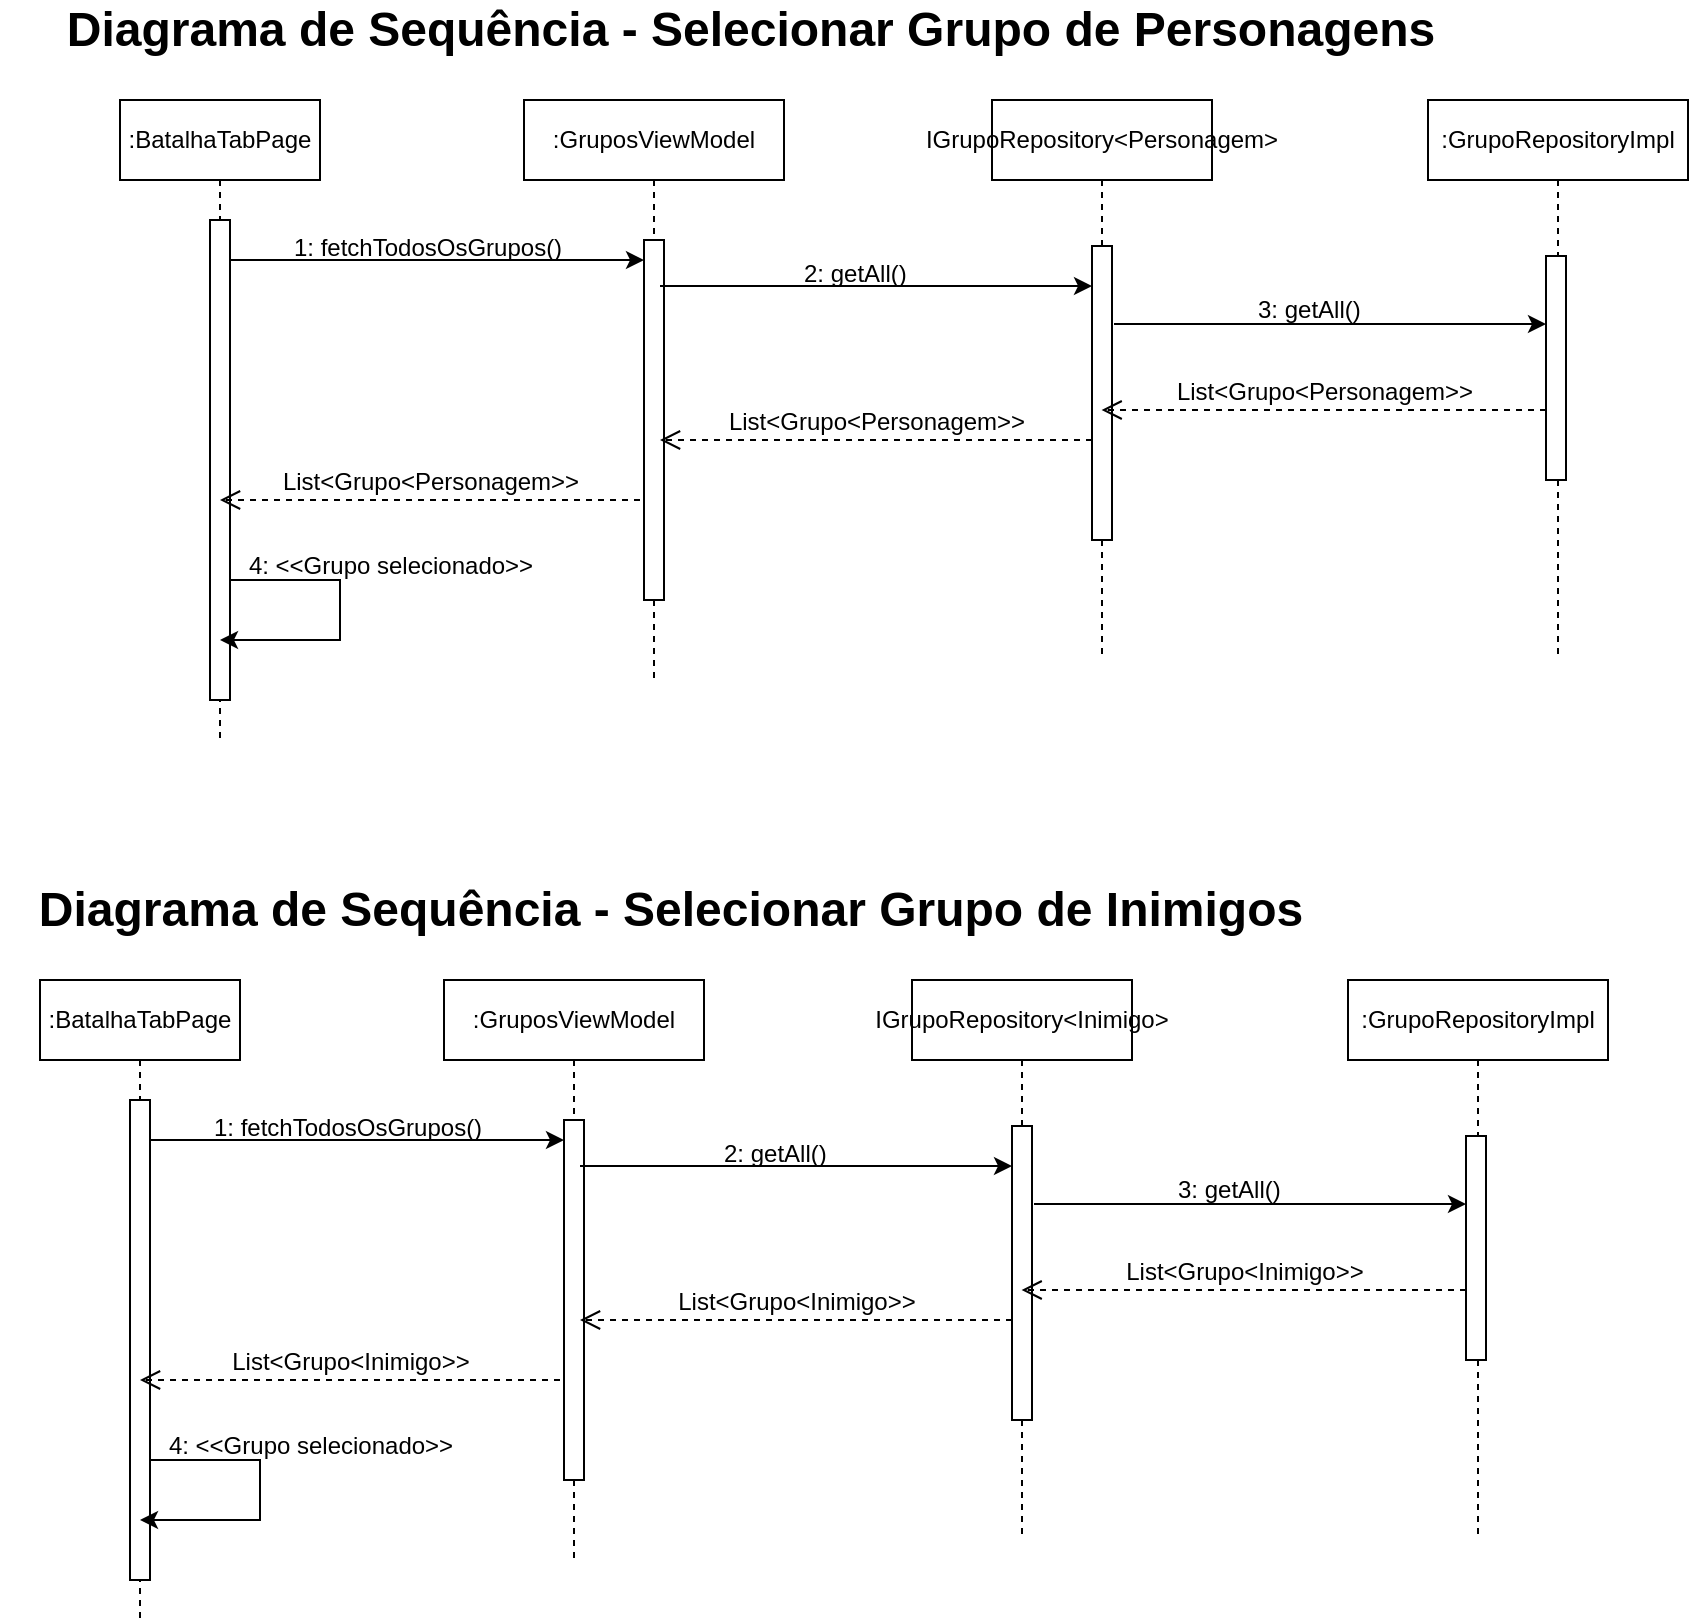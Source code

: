 <mxfile version="27.2.0">
  <diagram name="Página-1" id="aCAnEQEBX2HjP4SliDHi">
    <mxGraphModel grid="1" page="1" gridSize="10" guides="1" tooltips="1" connect="1" arrows="1" fold="1" pageScale="1" pageWidth="827" pageHeight="1169" math="0" shadow="0">
      <root>
        <mxCell id="0" />
        <mxCell id="1" parent="0" />
        <mxCell id="MmyS1Xm4OR76rwIX9TRx-47" value=":GruposViewModel" style="shape=umlLifeline;perimeter=lifelinePerimeter;whiteSpace=wrap;html=1;container=0;dropTarget=0;collapsible=0;recursiveResize=0;outlineConnect=0;portConstraint=eastwest;newEdgeStyle={&quot;edgeStyle&quot;:&quot;elbowEdgeStyle&quot;,&quot;elbow&quot;:&quot;vertical&quot;,&quot;curved&quot;:0,&quot;rounded&quot;:0};" vertex="1" parent="1">
          <mxGeometry x="352" y="130" width="130" height="290" as="geometry" />
        </mxCell>
        <mxCell id="MmyS1Xm4OR76rwIX9TRx-90" value="" style="html=1;points=[];perimeter=orthogonalPerimeter;outlineConnect=0;targetShapes=umlLifeline;portConstraint=eastwest;newEdgeStyle={&quot;edgeStyle&quot;:&quot;elbowEdgeStyle&quot;,&quot;elbow&quot;:&quot;vertical&quot;,&quot;curved&quot;:0,&quot;rounded&quot;:0};" vertex="1" parent="MmyS1Xm4OR76rwIX9TRx-47">
          <mxGeometry x="60" y="70" width="10" height="180" as="geometry" />
        </mxCell>
        <mxCell id="MmyS1Xm4OR76rwIX9TRx-50" value="IGrupoRepository&amp;lt;Personagem&amp;gt;" style="shape=umlLifeline;perimeter=lifelinePerimeter;whiteSpace=wrap;html=1;container=0;dropTarget=0;collapsible=0;recursiveResize=0;outlineConnect=0;portConstraint=eastwest;newEdgeStyle={&quot;edgeStyle&quot;:&quot;elbowEdgeStyle&quot;,&quot;elbow&quot;:&quot;vertical&quot;,&quot;curved&quot;:0,&quot;rounded&quot;:0};" vertex="1" parent="1">
          <mxGeometry x="586" y="130" width="110" height="280" as="geometry" />
        </mxCell>
        <mxCell id="MmyS1Xm4OR76rwIX9TRx-93" value="" style="html=1;points=[];perimeter=orthogonalPerimeter;outlineConnect=0;targetShapes=umlLifeline;portConstraint=eastwest;newEdgeStyle={&quot;edgeStyle&quot;:&quot;elbowEdgeStyle&quot;,&quot;elbow&quot;:&quot;vertical&quot;,&quot;curved&quot;:0,&quot;rounded&quot;:0};" vertex="1" parent="MmyS1Xm4OR76rwIX9TRx-50">
          <mxGeometry x="50" y="73" width="10" height="147" as="geometry" />
        </mxCell>
        <mxCell id="MmyS1Xm4OR76rwIX9TRx-54" value=":BatalhaTabPage" style="shape=umlLifeline;perimeter=lifelinePerimeter;whiteSpace=wrap;html=1;container=0;dropTarget=0;collapsible=0;recursiveResize=0;outlineConnect=0;portConstraint=eastwest;newEdgeStyle={&quot;edgeStyle&quot;:&quot;elbowEdgeStyle&quot;,&quot;elbow&quot;:&quot;vertical&quot;,&quot;curved&quot;:0,&quot;rounded&quot;:0};" vertex="1" parent="1">
          <mxGeometry x="150" y="130" width="100" height="320" as="geometry" />
        </mxCell>
        <mxCell id="MmyS1Xm4OR76rwIX9TRx-55" value="" style="html=1;points=[];perimeter=orthogonalPerimeter;outlineConnect=0;targetShapes=umlLifeline;portConstraint=eastwest;newEdgeStyle={&quot;edgeStyle&quot;:&quot;elbowEdgeStyle&quot;,&quot;elbow&quot;:&quot;vertical&quot;,&quot;curved&quot;:0,&quot;rounded&quot;:0};" vertex="1" parent="MmyS1Xm4OR76rwIX9TRx-54">
          <mxGeometry x="45" y="60" width="10" height="240" as="geometry" />
        </mxCell>
        <mxCell id="MmyS1Xm4OR76rwIX9TRx-103" style="edgeStyle=orthogonalEdgeStyle;rounded=0;orthogonalLoop=1;jettySize=auto;html=1;curved=0;" edge="1" parent="MmyS1Xm4OR76rwIX9TRx-54" source="MmyS1Xm4OR76rwIX9TRx-55" target="MmyS1Xm4OR76rwIX9TRx-54">
          <mxGeometry relative="1" as="geometry">
            <mxPoint x="81.75" y="240" as="sourcePoint" />
            <mxPoint x="120" y="270" as="targetPoint" />
            <Array as="points">
              <mxPoint x="110" y="240" />
              <mxPoint x="110" y="270" />
            </Array>
          </mxGeometry>
        </mxCell>
        <mxCell id="MmyS1Xm4OR76rwIX9TRx-65" value=":GrupoRepositoryImpl" style="shape=umlLifeline;perimeter=lifelinePerimeter;whiteSpace=wrap;html=1;container=0;dropTarget=0;collapsible=0;recursiveResize=0;outlineConnect=0;portConstraint=eastwest;newEdgeStyle={&quot;edgeStyle&quot;:&quot;elbowEdgeStyle&quot;,&quot;elbow&quot;:&quot;vertical&quot;,&quot;curved&quot;:0,&quot;rounded&quot;:0};" vertex="1" parent="1">
          <mxGeometry x="804" y="130" width="130" height="280" as="geometry" />
        </mxCell>
        <mxCell id="MmyS1Xm4OR76rwIX9TRx-96" value="" style="html=1;points=[];perimeter=orthogonalPerimeter;outlineConnect=0;targetShapes=umlLifeline;portConstraint=eastwest;newEdgeStyle={&quot;edgeStyle&quot;:&quot;elbowEdgeStyle&quot;,&quot;elbow&quot;:&quot;vertical&quot;,&quot;curved&quot;:0,&quot;rounded&quot;:0};" vertex="1" parent="MmyS1Xm4OR76rwIX9TRx-65">
          <mxGeometry x="59" y="78" width="10" height="112" as="geometry" />
        </mxCell>
        <mxCell id="MmyS1Xm4OR76rwIX9TRx-97" style="edgeStyle=orthogonalEdgeStyle;rounded=0;orthogonalLoop=1;jettySize=auto;html=1;curved=0;" edge="1" parent="MmyS1Xm4OR76rwIX9TRx-65">
          <mxGeometry relative="1" as="geometry">
            <mxPoint x="-157" y="112" as="sourcePoint" />
            <mxPoint x="59" y="112" as="targetPoint" />
            <Array as="points">
              <mxPoint x="-2" y="112" />
              <mxPoint x="-2" y="112" />
            </Array>
          </mxGeometry>
        </mxCell>
        <mxCell id="MmyS1Xm4OR76rwIX9TRx-98" value="3: getAll()" style="text;whiteSpace=wrap;html=1;" vertex="1" parent="MmyS1Xm4OR76rwIX9TRx-65">
          <mxGeometry x="-87" y="91" width="140" height="40" as="geometry" />
        </mxCell>
        <mxCell id="MmyS1Xm4OR76rwIX9TRx-71" value="Diagrama de Sequência - Selecionar Grupo de Personagens" style="text;strokeColor=none;fillColor=none;html=1;fontSize=24;fontStyle=1;verticalAlign=middle;align=center;" vertex="1" parent="1">
          <mxGeometry x="130" y="80" width="670" height="30" as="geometry" />
        </mxCell>
        <mxCell id="MmyS1Xm4OR76rwIX9TRx-88" style="edgeStyle=orthogonalEdgeStyle;rounded=0;orthogonalLoop=1;jettySize=auto;html=1;curved=0;" edge="1" parent="1" source="MmyS1Xm4OR76rwIX9TRx-55" target="MmyS1Xm4OR76rwIX9TRx-90">
          <mxGeometry relative="1" as="geometry">
            <mxPoint x="215" y="210" as="sourcePoint" />
            <mxPoint x="400" y="210" as="targetPoint" />
            <Array as="points">
              <mxPoint x="360" y="210" />
              <mxPoint x="360" y="210" />
            </Array>
          </mxGeometry>
        </mxCell>
        <mxCell id="MmyS1Xm4OR76rwIX9TRx-89" value="1: fetchTodosOsGrupos()" style="text;whiteSpace=wrap;html=1;" vertex="1" parent="1">
          <mxGeometry x="235" y="190" width="140" height="40" as="geometry" />
        </mxCell>
        <mxCell id="MmyS1Xm4OR76rwIX9TRx-94" style="edgeStyle=orthogonalEdgeStyle;rounded=0;orthogonalLoop=1;jettySize=auto;html=1;curved=0;" edge="1" parent="1">
          <mxGeometry relative="1" as="geometry">
            <mxPoint x="420" y="223" as="sourcePoint" />
            <mxPoint x="636" y="223.034" as="targetPoint" />
            <Array as="points">
              <mxPoint x="575" y="223" />
              <mxPoint x="575" y="223" />
            </Array>
          </mxGeometry>
        </mxCell>
        <mxCell id="MmyS1Xm4OR76rwIX9TRx-95" value="2: getAll()" style="text;whiteSpace=wrap;html=1;" vertex="1" parent="1">
          <mxGeometry x="490" y="203" width="140" height="40" as="geometry" />
        </mxCell>
        <mxCell id="MmyS1Xm4OR76rwIX9TRx-100" value="&lt;span style=&quot;font-size: 12px; text-align: left; text-wrap-mode: wrap;&quot;&gt;List&amp;lt;Grupo&amp;lt;Personagem&amp;gt;&amp;gt;&lt;/span&gt;" style="html=1;verticalAlign=bottom;endArrow=open;dashed=1;endSize=8;curved=0;rounded=0;" edge="1" parent="1" source="MmyS1Xm4OR76rwIX9TRx-96">
          <mxGeometry relative="1" as="geometry">
            <mxPoint x="868.5" y="285.0" as="sourcePoint" />
            <mxPoint x="640.81" y="285.0" as="targetPoint" />
          </mxGeometry>
        </mxCell>
        <mxCell id="MmyS1Xm4OR76rwIX9TRx-101" value="&lt;span style=&quot;font-size: 12px; text-align: left; text-wrap-mode: wrap;&quot;&gt;List&amp;lt;Grupo&amp;lt;Personagem&amp;gt;&amp;gt;&lt;/span&gt;" style="html=1;verticalAlign=bottom;endArrow=open;dashed=1;endSize=8;curved=0;rounded=0;" edge="1" parent="1" source="MmyS1Xm4OR76rwIX9TRx-93">
          <mxGeometry relative="1" as="geometry">
            <mxPoint x="630" y="300" as="sourcePoint" />
            <mxPoint x="420" y="300" as="targetPoint" />
          </mxGeometry>
        </mxCell>
        <mxCell id="MmyS1Xm4OR76rwIX9TRx-102" value="&lt;span style=&quot;font-size: 12px; text-align: left; text-wrap-mode: wrap;&quot;&gt;List&amp;lt;Grupo&amp;lt;Personagem&amp;gt;&amp;gt;&lt;/span&gt;" style="html=1;verticalAlign=bottom;endArrow=open;dashed=1;endSize=8;curved=0;rounded=0;" edge="1" parent="1">
          <mxGeometry relative="1" as="geometry">
            <mxPoint x="410" y="330" as="sourcePoint" />
            <mxPoint x="200" y="330" as="targetPoint" />
          </mxGeometry>
        </mxCell>
        <mxCell id="MmyS1Xm4OR76rwIX9TRx-104" value="4: &amp;lt;&amp;lt;Grupo selecionado&amp;gt;&amp;gt;" style="text;html=1;align=center;verticalAlign=middle;resizable=0;points=[];autosize=1;strokeColor=none;fillColor=none;" vertex="1" parent="1">
          <mxGeometry x="200" y="348" width="170" height="30" as="geometry" />
        </mxCell>
        <mxCell id="MmyS1Xm4OR76rwIX9TRx-105" value=":GruposViewModel" style="shape=umlLifeline;perimeter=lifelinePerimeter;whiteSpace=wrap;html=1;container=0;dropTarget=0;collapsible=0;recursiveResize=0;outlineConnect=0;portConstraint=eastwest;newEdgeStyle={&quot;edgeStyle&quot;:&quot;elbowEdgeStyle&quot;,&quot;elbow&quot;:&quot;vertical&quot;,&quot;curved&quot;:0,&quot;rounded&quot;:0};" vertex="1" parent="1">
          <mxGeometry x="312" y="570" width="130" height="290" as="geometry" />
        </mxCell>
        <mxCell id="MmyS1Xm4OR76rwIX9TRx-106" value="" style="html=1;points=[];perimeter=orthogonalPerimeter;outlineConnect=0;targetShapes=umlLifeline;portConstraint=eastwest;newEdgeStyle={&quot;edgeStyle&quot;:&quot;elbowEdgeStyle&quot;,&quot;elbow&quot;:&quot;vertical&quot;,&quot;curved&quot;:0,&quot;rounded&quot;:0};" vertex="1" parent="MmyS1Xm4OR76rwIX9TRx-105">
          <mxGeometry x="60" y="70" width="10" height="180" as="geometry" />
        </mxCell>
        <mxCell id="MmyS1Xm4OR76rwIX9TRx-107" value="IGrupoRepository&amp;lt;Inimigo&amp;gt;" style="shape=umlLifeline;perimeter=lifelinePerimeter;whiteSpace=wrap;html=1;container=0;dropTarget=0;collapsible=0;recursiveResize=0;outlineConnect=0;portConstraint=eastwest;newEdgeStyle={&quot;edgeStyle&quot;:&quot;elbowEdgeStyle&quot;,&quot;elbow&quot;:&quot;vertical&quot;,&quot;curved&quot;:0,&quot;rounded&quot;:0};" vertex="1" parent="1">
          <mxGeometry x="546" y="570" width="110" height="280" as="geometry" />
        </mxCell>
        <mxCell id="MmyS1Xm4OR76rwIX9TRx-108" value="" style="html=1;points=[];perimeter=orthogonalPerimeter;outlineConnect=0;targetShapes=umlLifeline;portConstraint=eastwest;newEdgeStyle={&quot;edgeStyle&quot;:&quot;elbowEdgeStyle&quot;,&quot;elbow&quot;:&quot;vertical&quot;,&quot;curved&quot;:0,&quot;rounded&quot;:0};" vertex="1" parent="MmyS1Xm4OR76rwIX9TRx-107">
          <mxGeometry x="50" y="73" width="10" height="147" as="geometry" />
        </mxCell>
        <mxCell id="MmyS1Xm4OR76rwIX9TRx-109" value=":BatalhaTabPage" style="shape=umlLifeline;perimeter=lifelinePerimeter;whiteSpace=wrap;html=1;container=0;dropTarget=0;collapsible=0;recursiveResize=0;outlineConnect=0;portConstraint=eastwest;newEdgeStyle={&quot;edgeStyle&quot;:&quot;elbowEdgeStyle&quot;,&quot;elbow&quot;:&quot;vertical&quot;,&quot;curved&quot;:0,&quot;rounded&quot;:0};" vertex="1" parent="1">
          <mxGeometry x="110" y="570" width="100" height="320" as="geometry" />
        </mxCell>
        <mxCell id="MmyS1Xm4OR76rwIX9TRx-110" value="" style="html=1;points=[];perimeter=orthogonalPerimeter;outlineConnect=0;targetShapes=umlLifeline;portConstraint=eastwest;newEdgeStyle={&quot;edgeStyle&quot;:&quot;elbowEdgeStyle&quot;,&quot;elbow&quot;:&quot;vertical&quot;,&quot;curved&quot;:0,&quot;rounded&quot;:0};" vertex="1" parent="MmyS1Xm4OR76rwIX9TRx-109">
          <mxGeometry x="45" y="60" width="10" height="240" as="geometry" />
        </mxCell>
        <mxCell id="MmyS1Xm4OR76rwIX9TRx-111" style="edgeStyle=orthogonalEdgeStyle;rounded=0;orthogonalLoop=1;jettySize=auto;html=1;curved=0;" edge="1" parent="MmyS1Xm4OR76rwIX9TRx-109" source="MmyS1Xm4OR76rwIX9TRx-110" target="MmyS1Xm4OR76rwIX9TRx-109">
          <mxGeometry relative="1" as="geometry">
            <mxPoint x="81.75" y="240" as="sourcePoint" />
            <mxPoint x="120" y="270" as="targetPoint" />
            <Array as="points">
              <mxPoint x="110" y="240" />
              <mxPoint x="110" y="270" />
            </Array>
          </mxGeometry>
        </mxCell>
        <mxCell id="MmyS1Xm4OR76rwIX9TRx-112" value=":GrupoRepositoryImpl" style="shape=umlLifeline;perimeter=lifelinePerimeter;whiteSpace=wrap;html=1;container=0;dropTarget=0;collapsible=0;recursiveResize=0;outlineConnect=0;portConstraint=eastwest;newEdgeStyle={&quot;edgeStyle&quot;:&quot;elbowEdgeStyle&quot;,&quot;elbow&quot;:&quot;vertical&quot;,&quot;curved&quot;:0,&quot;rounded&quot;:0};" vertex="1" parent="1">
          <mxGeometry x="764" y="570" width="130" height="280" as="geometry" />
        </mxCell>
        <mxCell id="MmyS1Xm4OR76rwIX9TRx-113" value="" style="html=1;points=[];perimeter=orthogonalPerimeter;outlineConnect=0;targetShapes=umlLifeline;portConstraint=eastwest;newEdgeStyle={&quot;edgeStyle&quot;:&quot;elbowEdgeStyle&quot;,&quot;elbow&quot;:&quot;vertical&quot;,&quot;curved&quot;:0,&quot;rounded&quot;:0};" vertex="1" parent="MmyS1Xm4OR76rwIX9TRx-112">
          <mxGeometry x="59" y="78" width="10" height="112" as="geometry" />
        </mxCell>
        <mxCell id="MmyS1Xm4OR76rwIX9TRx-114" style="edgeStyle=orthogonalEdgeStyle;rounded=0;orthogonalLoop=1;jettySize=auto;html=1;curved=0;" edge="1" parent="MmyS1Xm4OR76rwIX9TRx-112">
          <mxGeometry relative="1" as="geometry">
            <mxPoint x="-157" y="112" as="sourcePoint" />
            <mxPoint x="59" y="112" as="targetPoint" />
            <Array as="points">
              <mxPoint x="-2" y="112" />
              <mxPoint x="-2" y="112" />
            </Array>
          </mxGeometry>
        </mxCell>
        <mxCell id="MmyS1Xm4OR76rwIX9TRx-115" value="3: getAll()" style="text;whiteSpace=wrap;html=1;" vertex="1" parent="MmyS1Xm4OR76rwIX9TRx-112">
          <mxGeometry x="-87" y="91" width="140" height="40" as="geometry" />
        </mxCell>
        <mxCell id="MmyS1Xm4OR76rwIX9TRx-116" value="Diagrama de Sequência - Selecionar Grupo de Inimigos" style="text;strokeColor=none;fillColor=none;html=1;fontSize=24;fontStyle=1;verticalAlign=middle;align=center;" vertex="1" parent="1">
          <mxGeometry x="90" y="520" width="670" height="30" as="geometry" />
        </mxCell>
        <mxCell id="MmyS1Xm4OR76rwIX9TRx-117" style="edgeStyle=orthogonalEdgeStyle;rounded=0;orthogonalLoop=1;jettySize=auto;html=1;curved=0;" edge="1" parent="1" source="MmyS1Xm4OR76rwIX9TRx-110" target="MmyS1Xm4OR76rwIX9TRx-106">
          <mxGeometry relative="1" as="geometry">
            <mxPoint x="175" y="650" as="sourcePoint" />
            <mxPoint x="360" y="650" as="targetPoint" />
            <Array as="points">
              <mxPoint x="320" y="650" />
              <mxPoint x="320" y="650" />
            </Array>
          </mxGeometry>
        </mxCell>
        <mxCell id="MmyS1Xm4OR76rwIX9TRx-118" value="1: fetchTodosOsGrupos()" style="text;whiteSpace=wrap;html=1;" vertex="1" parent="1">
          <mxGeometry x="195" y="630" width="140" height="40" as="geometry" />
        </mxCell>
        <mxCell id="MmyS1Xm4OR76rwIX9TRx-119" style="edgeStyle=orthogonalEdgeStyle;rounded=0;orthogonalLoop=1;jettySize=auto;html=1;curved=0;" edge="1" parent="1">
          <mxGeometry relative="1" as="geometry">
            <mxPoint x="380" y="663" as="sourcePoint" />
            <mxPoint x="596" y="663.034" as="targetPoint" />
            <Array as="points">
              <mxPoint x="535" y="663" />
              <mxPoint x="535" y="663" />
            </Array>
          </mxGeometry>
        </mxCell>
        <mxCell id="MmyS1Xm4OR76rwIX9TRx-120" value="2: getAll()" style="text;whiteSpace=wrap;html=1;" vertex="1" parent="1">
          <mxGeometry x="450" y="643" width="140" height="40" as="geometry" />
        </mxCell>
        <mxCell id="MmyS1Xm4OR76rwIX9TRx-121" value="&lt;span style=&quot;font-size: 12px; text-align: left; text-wrap-mode: wrap;&quot;&gt;List&amp;lt;Grupo&amp;lt;Inimigo&amp;gt;&amp;gt;&lt;/span&gt;" style="html=1;verticalAlign=bottom;endArrow=open;dashed=1;endSize=8;curved=0;rounded=0;" edge="1" parent="1" source="MmyS1Xm4OR76rwIX9TRx-113">
          <mxGeometry relative="1" as="geometry">
            <mxPoint x="828.5" y="725.0" as="sourcePoint" />
            <mxPoint x="600.81" y="725.0" as="targetPoint" />
          </mxGeometry>
        </mxCell>
        <mxCell id="MmyS1Xm4OR76rwIX9TRx-122" value="&lt;span style=&quot;font-size: 12px; text-align: left; text-wrap-mode: wrap;&quot;&gt;List&amp;lt;Grupo&amp;lt;Inimigo&amp;gt;&amp;gt;&lt;/span&gt;" style="html=1;verticalAlign=bottom;endArrow=open;dashed=1;endSize=8;curved=0;rounded=0;" edge="1" parent="1" source="MmyS1Xm4OR76rwIX9TRx-108">
          <mxGeometry relative="1" as="geometry">
            <mxPoint x="590" y="740" as="sourcePoint" />
            <mxPoint x="380" y="740" as="targetPoint" />
          </mxGeometry>
        </mxCell>
        <mxCell id="MmyS1Xm4OR76rwIX9TRx-123" value="&lt;span style=&quot;font-size: 12px; text-align: left; text-wrap-mode: wrap;&quot;&gt;List&amp;lt;Grupo&amp;lt;Inimigo&amp;gt;&amp;gt;&lt;/span&gt;" style="html=1;verticalAlign=bottom;endArrow=open;dashed=1;endSize=8;curved=0;rounded=0;" edge="1" parent="1">
          <mxGeometry relative="1" as="geometry">
            <mxPoint x="370" y="770" as="sourcePoint" />
            <mxPoint x="160" y="770" as="targetPoint" />
          </mxGeometry>
        </mxCell>
        <mxCell id="MmyS1Xm4OR76rwIX9TRx-124" value="4: &amp;lt;&amp;lt;Grupo selecionado&amp;gt;&amp;gt;" style="text;html=1;align=center;verticalAlign=middle;resizable=0;points=[];autosize=1;strokeColor=none;fillColor=none;" vertex="1" parent="1">
          <mxGeometry x="160" y="788" width="170" height="30" as="geometry" />
        </mxCell>
      </root>
    </mxGraphModel>
  </diagram>
</mxfile>
